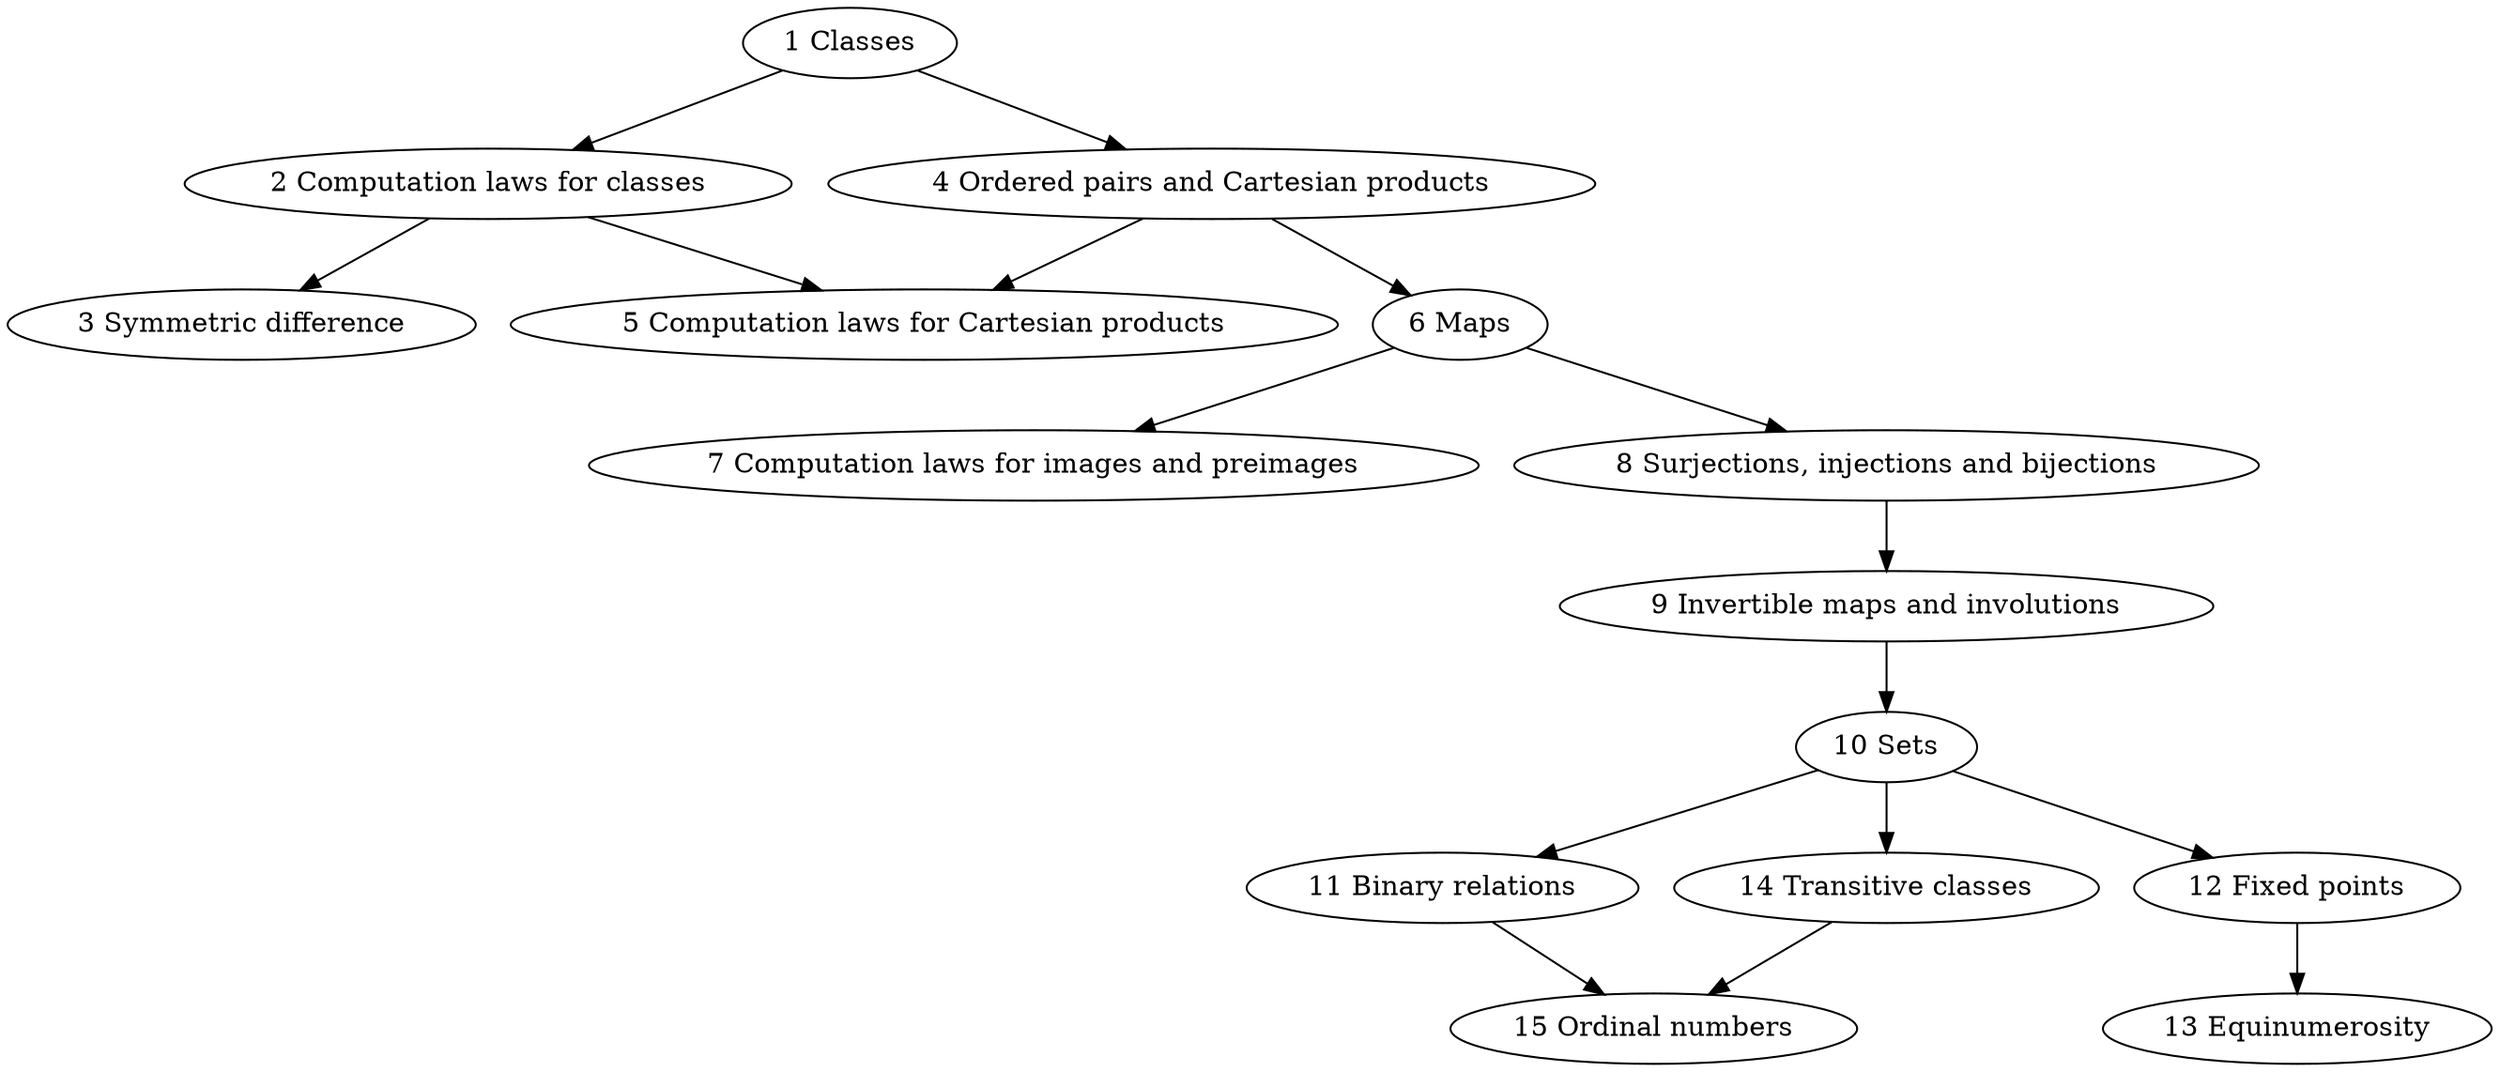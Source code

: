 digraph Sections {
    set_theory_01 [label = "1 Classes"]
    set_theory_02 [label = "2 Computation laws for classes"]
    set_theory_03 [label = "3 Symmetric difference"]
    set_theory_04 [label = "4 Ordered pairs and Cartesian products"]
    set_theory_05 [label = "5 Computation laws for Cartesian products"]
    set_theory_06 [label = "6 Maps"]
    set_theory_07 [label = "7 Computation laws for images and preimages"]
    set_theory_08 [label = "8 Surjections, injections and bijections"]
    set_theory_09 [label = "9 Invertible maps and involutions"]
    set_theory_10 [label = "10 Sets"]
    set_theory_11 [label = "11 Binary relations"]
    set_theory_12 [label = "12 Fixed points"]
    set_theory_13 [label = "13 Equinumerosity"]
    set_theory_14 [label = "14 Transitive classes"]
    set_theory_15 [label = "15 Ordinal numbers"]

    set_theory_01                -> set_theory_02
    set_theory_02                -> set_theory_03
    set_theory_01                -> set_theory_04
    set_theory_02, set_theory_04 -> set_theory_05
    set_theory_04                -> set_theory_06
    set_theory_06                -> set_theory_07
    set_theory_06                -> set_theory_08
    set_theory_08                -> set_theory_09
    set_theory_09                -> set_theory_10
    set_theory_10                -> set_theory_11
    set_theory_10                -> set_theory_12
    set_theory_12                -> set_theory_13
    set_theory_10                -> set_theory_14
    set_theory_11, set_theory_14 -> set_theory_15
}